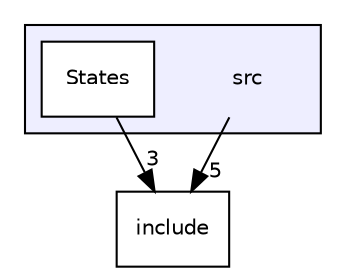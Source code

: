 digraph "/Users/studentuser/Desktop/ra/semgen-cpp/src" {
  compound=true
  node [ fontsize="10", fontname="Helvetica"];
  edge [ labelfontsize="10", labelfontname="Helvetica"];
  subgraph clusterdir_68267d1309a1af8e8297ef4c3efbcdba {
    graph [ bgcolor="#eeeeff", pencolor="black", label="" URL="dir_68267d1309a1af8e8297ef4c3efbcdba.html"];
    dir_68267d1309a1af8e8297ef4c3efbcdba [shape=plaintext label="src"];
    dir_418f1c0c7a7af3f93e93ef60c934c206 [shape=box label="States" color="black" fillcolor="white" style="filled" URL="dir_418f1c0c7a7af3f93e93ef60c934c206.html"];
  }
  dir_d44c64559bbebec7f509842c48db8b23 [shape=box label="include" URL="dir_d44c64559bbebec7f509842c48db8b23.html"];
  dir_68267d1309a1af8e8297ef4c3efbcdba->dir_d44c64559bbebec7f509842c48db8b23 [headlabel="5", labeldistance=1.5 headhref="dir_000002_000001.html"];
  dir_418f1c0c7a7af3f93e93ef60c934c206->dir_d44c64559bbebec7f509842c48db8b23 [headlabel="3", labeldistance=1.5 headhref="dir_000003_000001.html"];
}
